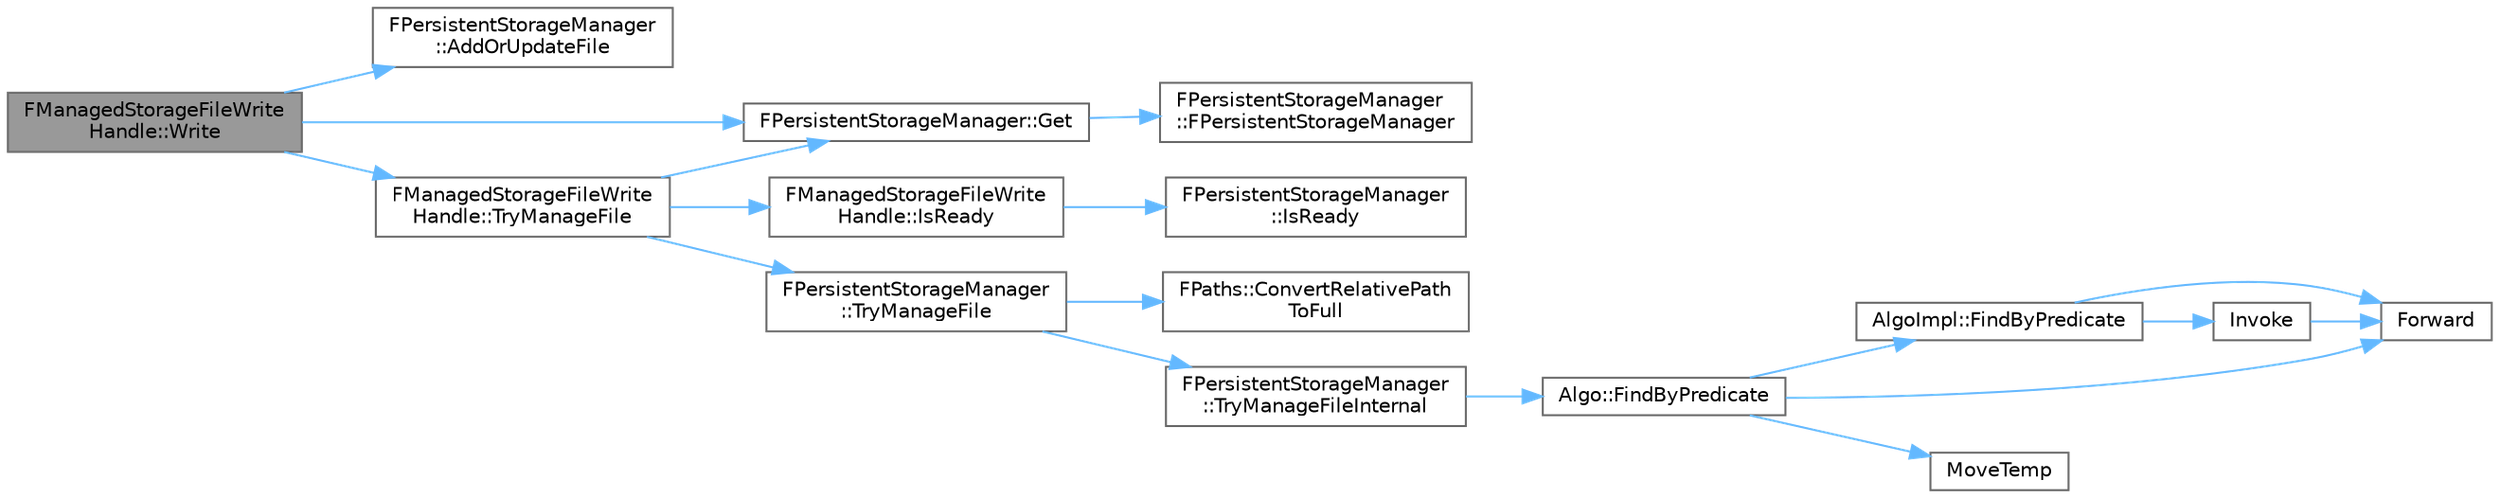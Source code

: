 digraph "FManagedStorageFileWriteHandle::Write"
{
 // INTERACTIVE_SVG=YES
 // LATEX_PDF_SIZE
  bgcolor="transparent";
  edge [fontname=Helvetica,fontsize=10,labelfontname=Helvetica,labelfontsize=10];
  node [fontname=Helvetica,fontsize=10,shape=box,height=0.2,width=0.4];
  rankdir="LR";
  Node1 [id="Node000001",label="FManagedStorageFileWrite\lHandle::Write",height=0.2,width=0.4,color="gray40", fillcolor="grey60", style="filled", fontcolor="black",tooltip="Write bytes to the file."];
  Node1 -> Node2 [id="edge1_Node000001_Node000002",color="steelblue1",style="solid",tooltip=" "];
  Node2 [id="Node000002",label="FPersistentStorageManager\l::AddOrUpdateFile",height=0.2,width=0.4,color="grey40", fillcolor="white", style="filled",URL="$d5/ddb/classFPersistentStorageManager.html#a4af1044982cd8737b96380745852268d",tooltip=" "];
  Node1 -> Node3 [id="edge2_Node000001_Node000003",color="steelblue1",style="solid",tooltip=" "];
  Node3 [id="Node000003",label="FPersistentStorageManager::Get",height=0.2,width=0.4,color="grey40", fillcolor="white", style="filled",URL="$d5/ddb/classFPersistentStorageManager.html#a9496bfff694a51f9a614f6d5a433ef01",tooltip="Singleton access."];
  Node3 -> Node4 [id="edge3_Node000003_Node000004",color="steelblue1",style="solid",tooltip=" "];
  Node4 [id="Node000004",label="FPersistentStorageManager\l::FPersistentStorageManager",height=0.2,width=0.4,color="grey40", fillcolor="white", style="filled",URL="$d5/ddb/classFPersistentStorageManager.html#aad0002a830b14efdbb287fb6e143017e",tooltip=" "];
  Node1 -> Node5 [id="edge4_Node000001_Node000005",color="steelblue1",style="solid",tooltip=" "];
  Node5 [id="Node000005",label="FManagedStorageFileWrite\lHandle::TryManageFile",height=0.2,width=0.4,color="grey40", fillcolor="white", style="filled",URL="$d5/dbf/classFManagedStorageFileWriteHandle.html#ae7781c1b8da4340157461f1a58d0f201",tooltip=" "];
  Node5 -> Node3 [id="edge5_Node000005_Node000003",color="steelblue1",style="solid",tooltip=" "];
  Node5 -> Node6 [id="edge6_Node000005_Node000006",color="steelblue1",style="solid",tooltip=" "];
  Node6 [id="Node000006",label="FManagedStorageFileWrite\lHandle::IsReady",height=0.2,width=0.4,color="grey40", fillcolor="white", style="filled",URL="$d5/dbf/classFManagedStorageFileWriteHandle.html#a81a876c143b3da9bc4aa7962d37ff3e1",tooltip=" "];
  Node6 -> Node7 [id="edge7_Node000006_Node000007",color="steelblue1",style="solid",tooltip=" "];
  Node7 [id="Node000007",label="FPersistentStorageManager\l::IsReady",height=0.2,width=0.4,color="grey40", fillcolor="white", style="filled",URL="$d5/ddb/classFPersistentStorageManager.html#a527363dba9783af5823e412ef28a47b2",tooltip=" "];
  Node5 -> Node8 [id="edge8_Node000005_Node000008",color="steelblue1",style="solid",tooltip=" "];
  Node8 [id="Node000008",label="FPersistentStorageManager\l::TryManageFile",height=0.2,width=0.4,color="grey40", fillcolor="white", style="filled",URL="$d5/ddb/classFPersistentStorageManager.html#ad25d75f440803496d8851cb5b67d6838",tooltip=" "];
  Node8 -> Node9 [id="edge9_Node000008_Node000009",color="steelblue1",style="solid",tooltip=" "];
  Node9 [id="Node000009",label="FPaths::ConvertRelativePath\lToFull",height=0.2,width=0.4,color="grey40", fillcolor="white", style="filled",URL="$df/d4c/classFPaths.html#aa3517b87b746c7de395191cabaae86a6",tooltip="Converts a relative path name to a fully qualified name relative to the process BaseDir()."];
  Node8 -> Node10 [id="edge10_Node000008_Node000010",color="steelblue1",style="solid",tooltip=" "];
  Node10 [id="Node000010",label="FPersistentStorageManager\l::TryManageFileInternal",height=0.2,width=0.4,color="grey40", fillcolor="white", style="filled",URL="$d5/ddb/classFPersistentStorageManager.html#a1a467574203dfdd0b0eaf5537353a75f",tooltip=" "];
  Node10 -> Node11 [id="edge11_Node000010_Node000011",color="steelblue1",style="solid",tooltip=" "];
  Node11 [id="Node000011",label="Algo::FindByPredicate",height=0.2,width=0.4,color="grey40", fillcolor="white", style="filled",URL="$db/d33/namespaceAlgo.html#ab9cade1873e50b5687bd6a5b98481773",tooltip="Returns a pointer to the first element in the range which matches the predicate."];
  Node11 -> Node12 [id="edge12_Node000011_Node000012",color="steelblue1",style="solid",tooltip=" "];
  Node12 [id="Node000012",label="AlgoImpl::FindByPredicate",height=0.2,width=0.4,color="grey40", fillcolor="white", style="filled",URL="$db/d64/namespaceAlgoImpl.html#a1f73320d4cb5fc8291b544786e1c5a9f",tooltip=" "];
  Node12 -> Node13 [id="edge13_Node000012_Node000013",color="steelblue1",style="solid",tooltip=" "];
  Node13 [id="Node000013",label="Forward",height=0.2,width=0.4,color="grey40", fillcolor="white", style="filled",URL="$d4/d24/UnrealTemplate_8h.html#a68f280c1d561a8899a1e9e3ea8405d00",tooltip="Forward will cast a reference to an rvalue reference."];
  Node12 -> Node14 [id="edge14_Node000012_Node000014",color="steelblue1",style="solid",tooltip=" "];
  Node14 [id="Node000014",label="Invoke",height=0.2,width=0.4,color="grey40", fillcolor="white", style="filled",URL="$d7/deb/Invoke_8h.html#a66d3e79358998f56001f20726270e390",tooltip="Invokes a callable with a set of arguments."];
  Node14 -> Node13 [id="edge15_Node000014_Node000013",color="steelblue1",style="solid",tooltip=" "];
  Node11 -> Node13 [id="edge16_Node000011_Node000013",color="steelblue1",style="solid",tooltip=" "];
  Node11 -> Node15 [id="edge17_Node000011_Node000015",color="steelblue1",style="solid",tooltip=" "];
  Node15 [id="Node000015",label="MoveTemp",height=0.2,width=0.4,color="grey40", fillcolor="white", style="filled",URL="$d4/d24/UnrealTemplate_8h.html#ad5e6c049aeb9c9115fec514ba581dbb6",tooltip="MoveTemp will cast a reference to an rvalue reference."];
}
